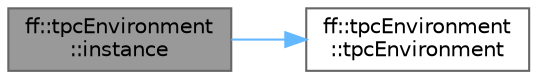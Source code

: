 digraph "ff::tpcEnvironment::instance"
{
 // LATEX_PDF_SIZE
  bgcolor="transparent";
  edge [fontname=Helvetica,fontsize=10,labelfontname=Helvetica,labelfontsize=10];
  node [fontname=Helvetica,fontsize=10,shape=box,height=0.2,width=0.4];
  rankdir="LR";
  Node1 [id="Node000001",label="ff::tpcEnvironment\l::instance",height=0.2,width=0.4,color="gray40", fillcolor="grey60", style="filled", fontcolor="black",tooltip=" "];
  Node1 -> Node2 [id="edge2_Node000001_Node000002",color="steelblue1",style="solid",tooltip=" "];
  Node2 [id="Node000002",label="ff::tpcEnvironment\l::tpcEnvironment",height=0.2,width=0.4,color="grey40", fillcolor="white", style="filled",URL="$classff_1_1tpc_environment.html#ae15a0d299bb3578b769fab9fc7f43754",tooltip=" "];
}
